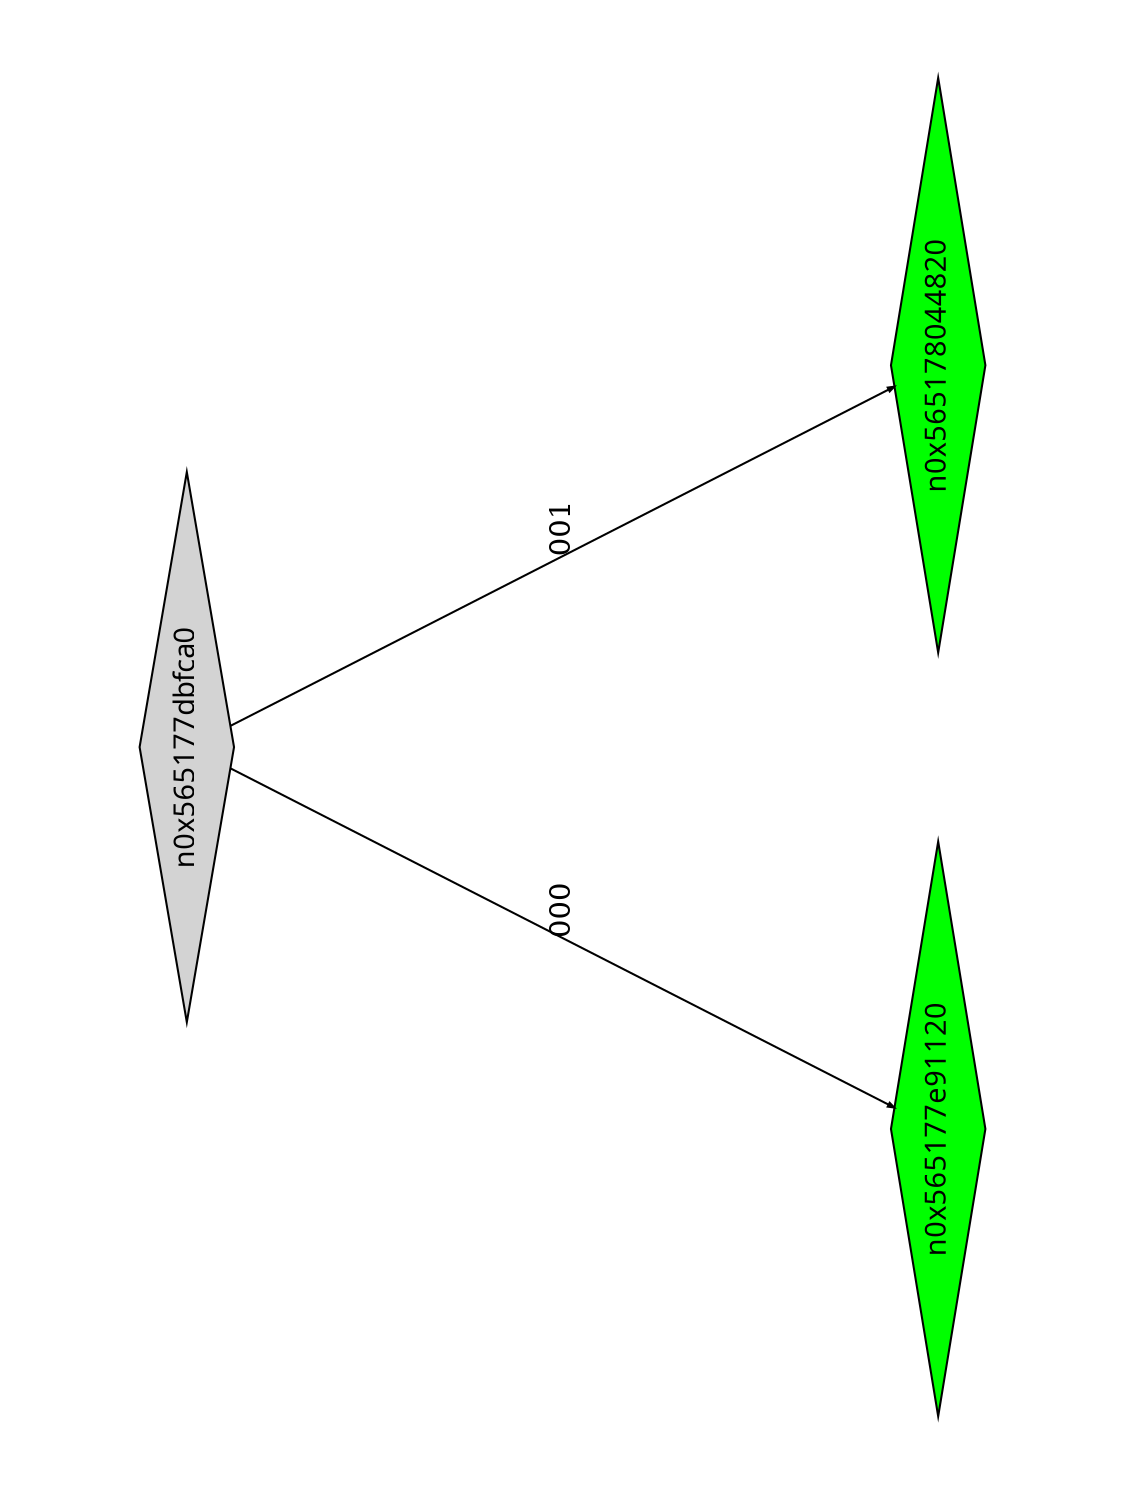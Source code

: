 digraph G {
	size="10,7.5";
	ratio=fill;
	rotate=90;
	center = "true";
	node [style="filled",width=.1,height=.1,fontname="Terminus"]
	edge [arrowsize=.3]
	n0x565177dbfca0 [shape=diamond];
	n0x565177dbfca0 -> n0x565177e91120 [label=000];
	n0x565177dbfca0 -> n0x565178044820 [label=001];
	n0x565178044820 [shape=diamond,fillcolor=green];
	n0x565177e91120 [shape=diamond,fillcolor=green];
}
